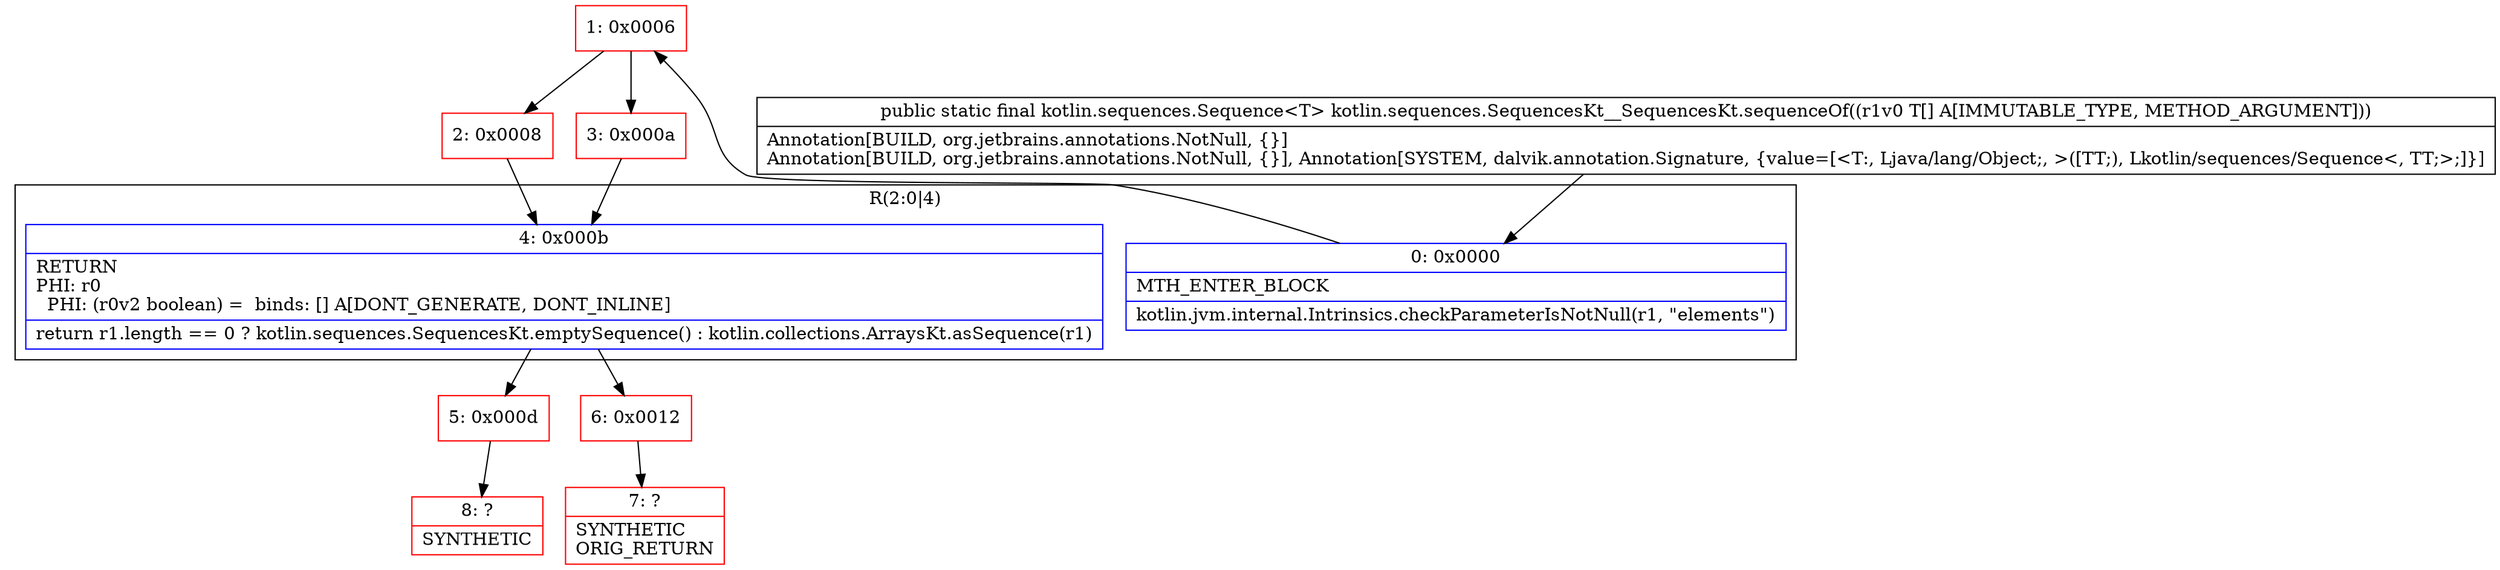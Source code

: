 digraph "CFG forkotlin.sequences.SequencesKt__SequencesKt.sequenceOf([Ljava\/lang\/Object;)Lkotlin\/sequences\/Sequence;" {
subgraph cluster_Region_2021939519 {
label = "R(2:0|4)";
node [shape=record,color=blue];
Node_0 [shape=record,label="{0\:\ 0x0000|MTH_ENTER_BLOCK\l|kotlin.jvm.internal.Intrinsics.checkParameterIsNotNull(r1, \"elements\")\l}"];
Node_4 [shape=record,label="{4\:\ 0x000b|RETURN\lPHI: r0 \l  PHI: (r0v2 boolean) =  binds: [] A[DONT_GENERATE, DONT_INLINE]\l|return r1.length == 0 ? kotlin.sequences.SequencesKt.emptySequence() : kotlin.collections.ArraysKt.asSequence(r1)\l}"];
}
Node_1 [shape=record,color=red,label="{1\:\ 0x0006}"];
Node_2 [shape=record,color=red,label="{2\:\ 0x0008}"];
Node_3 [shape=record,color=red,label="{3\:\ 0x000a}"];
Node_5 [shape=record,color=red,label="{5\:\ 0x000d}"];
Node_6 [shape=record,color=red,label="{6\:\ 0x0012}"];
Node_7 [shape=record,color=red,label="{7\:\ ?|SYNTHETIC\lORIG_RETURN\l}"];
Node_8 [shape=record,color=red,label="{8\:\ ?|SYNTHETIC\l}"];
MethodNode[shape=record,label="{public static final kotlin.sequences.Sequence\<T\> kotlin.sequences.SequencesKt__SequencesKt.sequenceOf((r1v0 T[] A[IMMUTABLE_TYPE, METHOD_ARGUMENT]))  | Annotation[BUILD, org.jetbrains.annotations.NotNull, \{\}]\lAnnotation[BUILD, org.jetbrains.annotations.NotNull, \{\}], Annotation[SYSTEM, dalvik.annotation.Signature, \{value=[\<T:, Ljava\/lang\/Object;, \>([TT;), Lkotlin\/sequences\/Sequence\<, TT;\>;]\}]\l}"];
MethodNode -> Node_0;
Node_0 -> Node_1;
Node_4 -> Node_5;
Node_4 -> Node_6;
Node_1 -> Node_2;
Node_1 -> Node_3;
Node_2 -> Node_4;
Node_3 -> Node_4;
Node_5 -> Node_8;
Node_6 -> Node_7;
}

